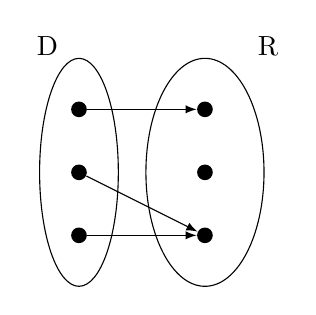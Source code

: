 \begin{tikzpicture}[scale=.8]
  %put some nodes on the left
  \foreach \x in {1,2,3}{
  \node[fill,circle,inner sep=2pt] (d\x) at (0,\x) {};
  }
  \node (D) at (-0.5,4) {D};
  \node[fit=(d1) (d2) (d3),ellipse,draw,minimum width=1cm] {};
  %put some nodes on the center
  \foreach \x[count=\xi] in {1,2,3}{
  \node[fill,circle,inner sep=2pt] (r\xi) at (2,\x) {};
  }
  \node (S) at (3,4) {R};
  \node[fit=(r1) (r2) (r3),ellipse,draw,minimum width=1.5cm] {};
  \draw[-latex] (d1) -- (r1);
  \draw[-latex] (d2) -- (r1);
  \draw[-latex] (d3) -- (r3);
\end{tikzpicture}